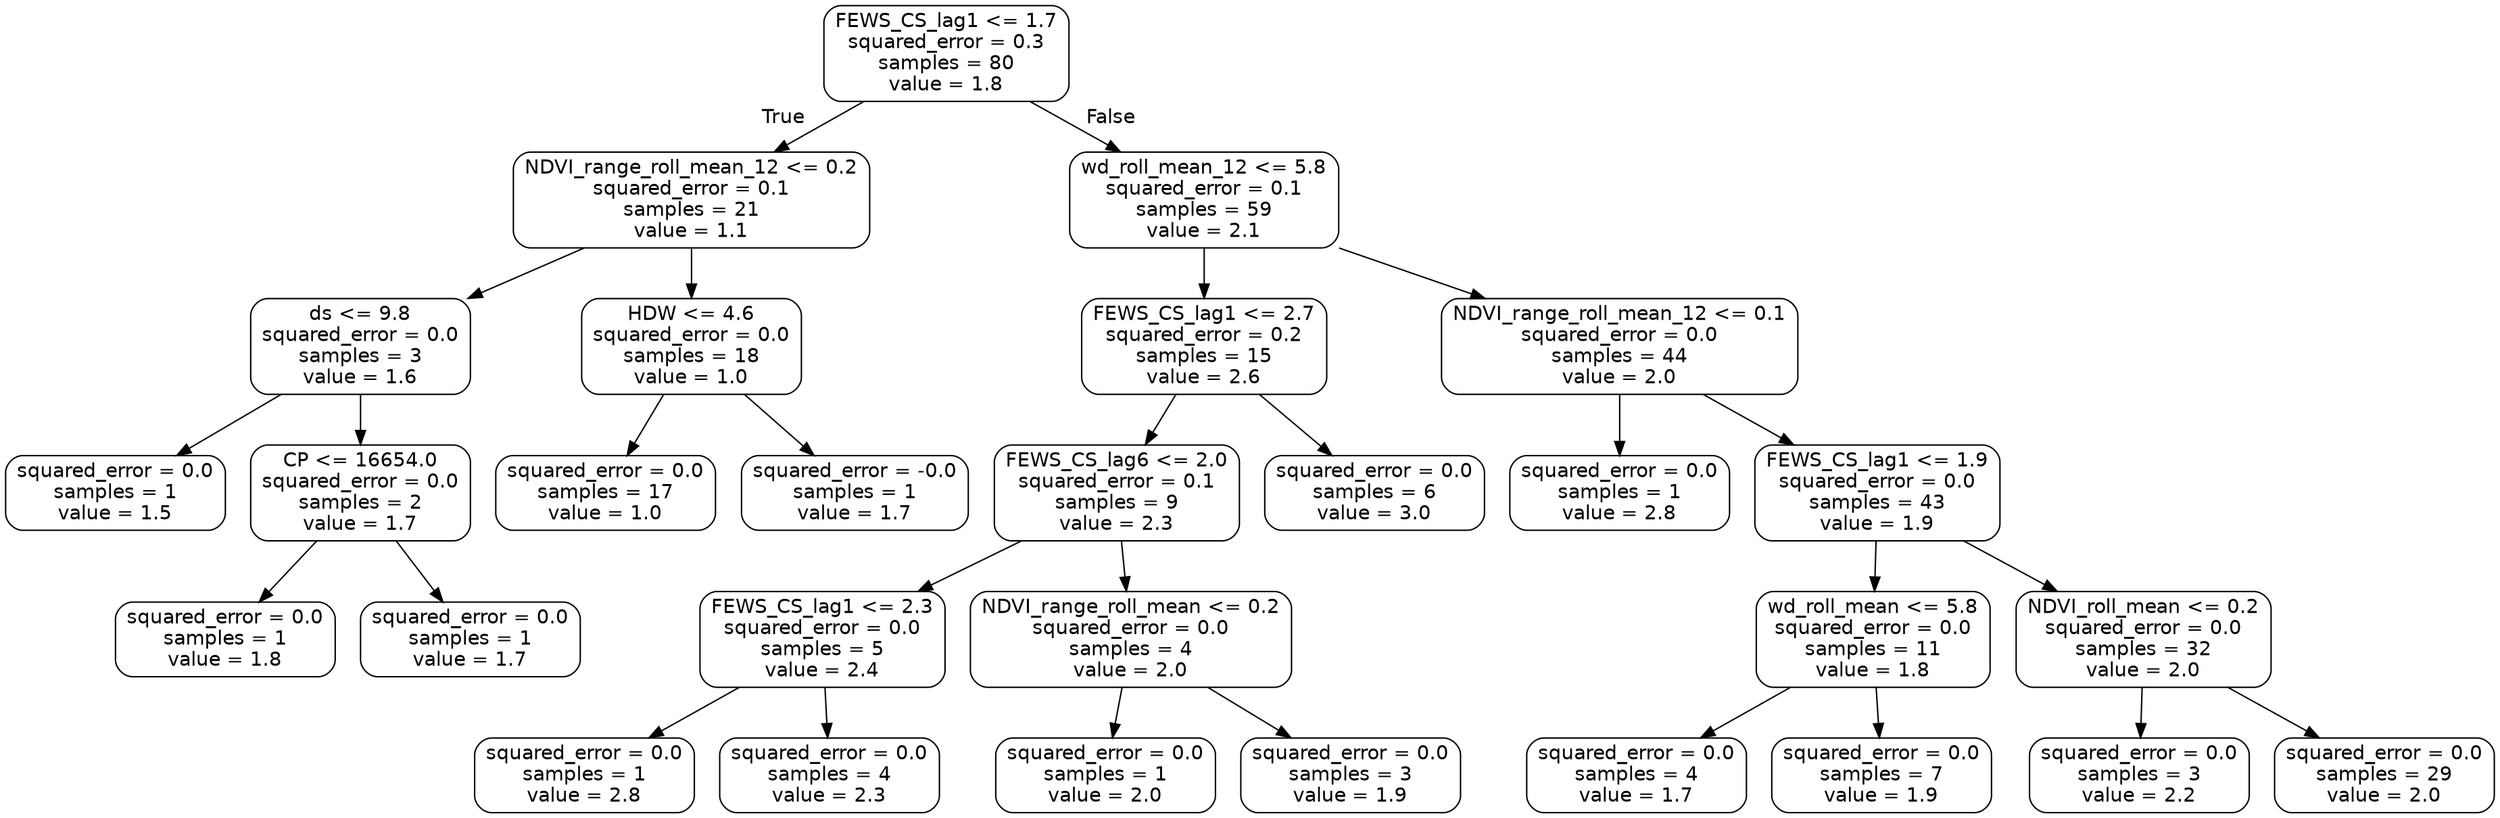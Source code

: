 digraph Tree {
node [shape=box, style="rounded", color="black", fontname="helvetica"] ;
edge [fontname="helvetica"] ;
0 [label="FEWS_CS_lag1 <= 1.7\nsquared_error = 0.3\nsamples = 80\nvalue = 1.8"] ;
1 [label="NDVI_range_roll_mean_12 <= 0.2\nsquared_error = 0.1\nsamples = 21\nvalue = 1.1"] ;
0 -> 1 [labeldistance=2.5, labelangle=45, headlabel="True"] ;
2 [label="ds <= 9.8\nsquared_error = 0.0\nsamples = 3\nvalue = 1.6"] ;
1 -> 2 ;
3 [label="squared_error = 0.0\nsamples = 1\nvalue = 1.5"] ;
2 -> 3 ;
4 [label="CP <= 16654.0\nsquared_error = 0.0\nsamples = 2\nvalue = 1.7"] ;
2 -> 4 ;
5 [label="squared_error = 0.0\nsamples = 1\nvalue = 1.8"] ;
4 -> 5 ;
6 [label="squared_error = 0.0\nsamples = 1\nvalue = 1.7"] ;
4 -> 6 ;
7 [label="HDW <= 4.6\nsquared_error = 0.0\nsamples = 18\nvalue = 1.0"] ;
1 -> 7 ;
8 [label="squared_error = 0.0\nsamples = 17\nvalue = 1.0"] ;
7 -> 8 ;
9 [label="squared_error = -0.0\nsamples = 1\nvalue = 1.7"] ;
7 -> 9 ;
10 [label="wd_roll_mean_12 <= 5.8\nsquared_error = 0.1\nsamples = 59\nvalue = 2.1"] ;
0 -> 10 [labeldistance=2.5, labelangle=-45, headlabel="False"] ;
11 [label="FEWS_CS_lag1 <= 2.7\nsquared_error = 0.2\nsamples = 15\nvalue = 2.6"] ;
10 -> 11 ;
12 [label="FEWS_CS_lag6 <= 2.0\nsquared_error = 0.1\nsamples = 9\nvalue = 2.3"] ;
11 -> 12 ;
13 [label="FEWS_CS_lag1 <= 2.3\nsquared_error = 0.0\nsamples = 5\nvalue = 2.4"] ;
12 -> 13 ;
14 [label="squared_error = 0.0\nsamples = 1\nvalue = 2.8"] ;
13 -> 14 ;
15 [label="squared_error = 0.0\nsamples = 4\nvalue = 2.3"] ;
13 -> 15 ;
16 [label="NDVI_range_roll_mean <= 0.2\nsquared_error = 0.0\nsamples = 4\nvalue = 2.0"] ;
12 -> 16 ;
17 [label="squared_error = 0.0\nsamples = 1\nvalue = 2.0"] ;
16 -> 17 ;
18 [label="squared_error = 0.0\nsamples = 3\nvalue = 1.9"] ;
16 -> 18 ;
19 [label="squared_error = 0.0\nsamples = 6\nvalue = 3.0"] ;
11 -> 19 ;
20 [label="NDVI_range_roll_mean_12 <= 0.1\nsquared_error = 0.0\nsamples = 44\nvalue = 2.0"] ;
10 -> 20 ;
21 [label="squared_error = 0.0\nsamples = 1\nvalue = 2.8"] ;
20 -> 21 ;
22 [label="FEWS_CS_lag1 <= 1.9\nsquared_error = 0.0\nsamples = 43\nvalue = 1.9"] ;
20 -> 22 ;
23 [label="wd_roll_mean <= 5.8\nsquared_error = 0.0\nsamples = 11\nvalue = 1.8"] ;
22 -> 23 ;
24 [label="squared_error = 0.0\nsamples = 4\nvalue = 1.7"] ;
23 -> 24 ;
25 [label="squared_error = 0.0\nsamples = 7\nvalue = 1.9"] ;
23 -> 25 ;
26 [label="NDVI_roll_mean <= 0.2\nsquared_error = 0.0\nsamples = 32\nvalue = 2.0"] ;
22 -> 26 ;
27 [label="squared_error = 0.0\nsamples = 3\nvalue = 2.2"] ;
26 -> 27 ;
28 [label="squared_error = 0.0\nsamples = 29\nvalue = 2.0"] ;
26 -> 28 ;
}
